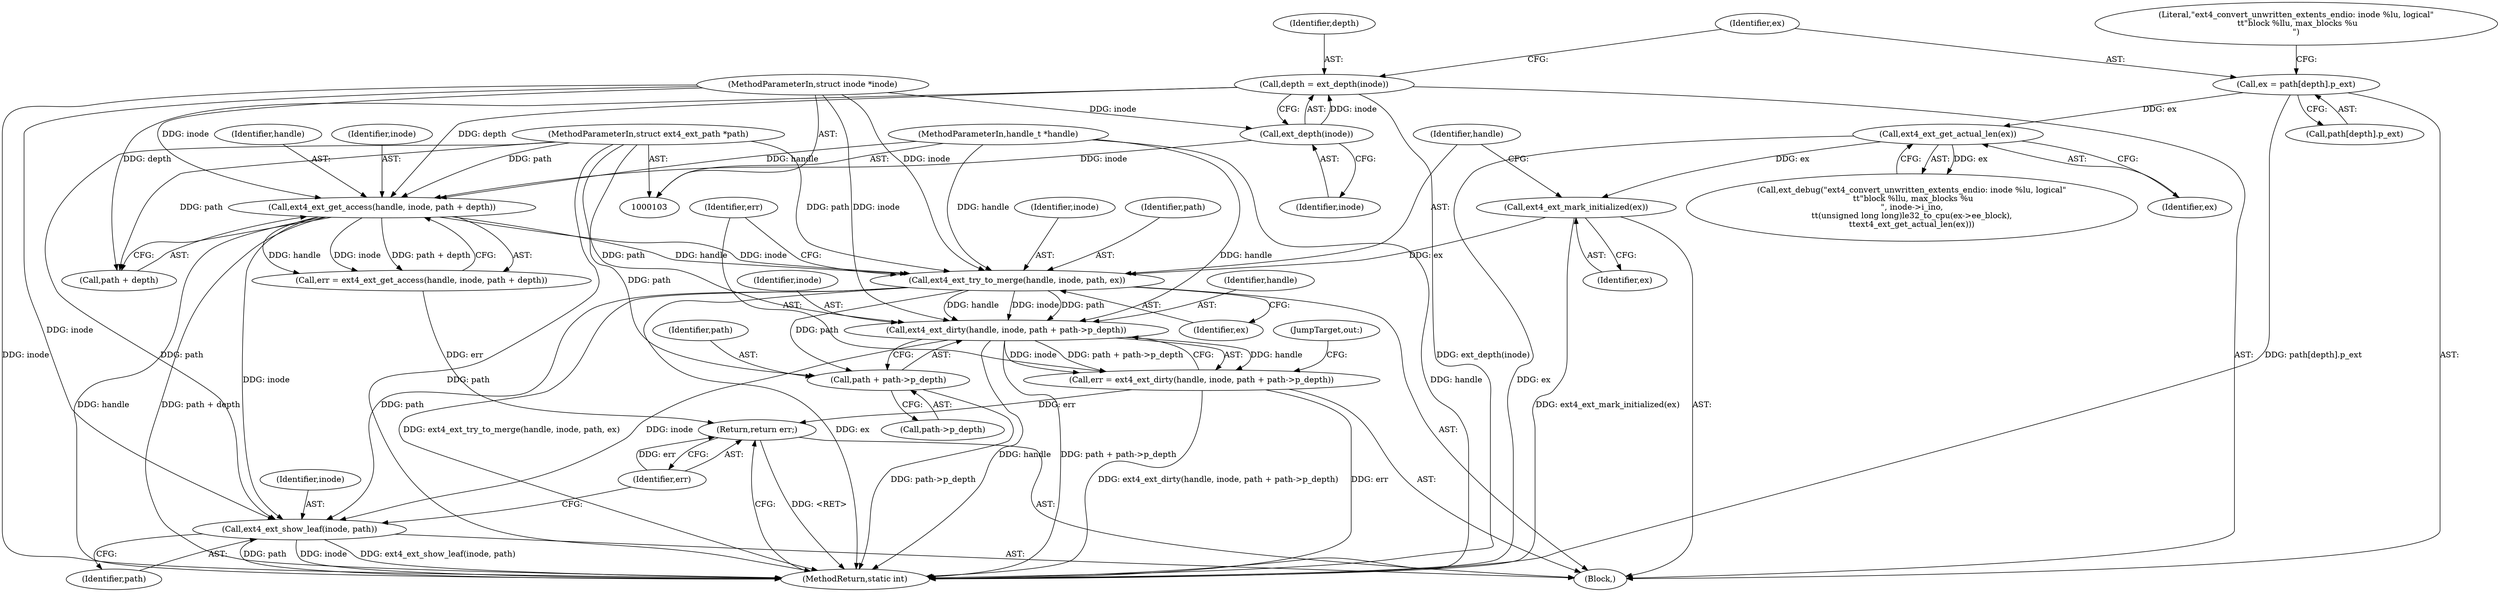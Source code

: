 digraph "1_linux_dee1f973ca341c266229faa5a1a5bb268bed3531@pointer" {
"1000151" [label="(Call,ext4_ext_try_to_merge(handle, inode, path, ex))"];
"1000140" [label="(Call,ext4_ext_get_access(handle, inode, path + depth))"];
"1000104" [label="(MethodParameterIn,handle_t *handle)"];
"1000116" [label="(Call,ext_depth(inode))"];
"1000105" [label="(MethodParameterIn,struct inode *inode)"];
"1000106" [label="(MethodParameterIn,struct ext4_ext_path *path)"];
"1000114" [label="(Call,depth = ext_depth(inode))"];
"1000149" [label="(Call,ext4_ext_mark_initialized(ex))"];
"1000136" [label="(Call,ext4_ext_get_actual_len(ex))"];
"1000118" [label="(Call,ex = path[depth].p_ext)"];
"1000158" [label="(Call,ext4_ext_dirty(handle, inode, path + path->p_depth))"];
"1000156" [label="(Call,err = ext4_ext_dirty(handle, inode, path + path->p_depth))"];
"1000170" [label="(Return,return err;)"];
"1000167" [label="(Call,ext4_ext_show_leaf(inode, path))"];
"1000161" [label="(Call,path + path->p_depth)"];
"1000167" [label="(Call,ext4_ext_show_leaf(inode, path))"];
"1000169" [label="(Identifier,path)"];
"1000117" [label="(Identifier,inode)"];
"1000168" [label="(Identifier,inode)"];
"1000137" [label="(Identifier,ex)"];
"1000151" [label="(Call,ext4_ext_try_to_merge(handle, inode, path, ex))"];
"1000104" [label="(MethodParameterIn,handle_t *handle)"];
"1000141" [label="(Identifier,handle)"];
"1000159" [label="(Identifier,handle)"];
"1000172" [label="(MethodReturn,static int)"];
"1000143" [label="(Call,path + depth)"];
"1000118" [label="(Call,ex = path[depth].p_ext)"];
"1000155" [label="(Identifier,ex)"];
"1000120" [label="(Call,path[depth].p_ext)"];
"1000153" [label="(Identifier,inode)"];
"1000150" [label="(Identifier,ex)"];
"1000152" [label="(Identifier,handle)"];
"1000106" [label="(MethodParameterIn,struct ext4_ext_path *path)"];
"1000156" [label="(Call,err = ext4_ext_dirty(handle, inode, path + path->p_depth))"];
"1000140" [label="(Call,ext4_ext_get_access(handle, inode, path + depth))"];
"1000115" [label="(Identifier,depth)"];
"1000125" [label="(Call,ext_debug(\"ext4_convert_unwritten_extents_endio: inode %lu, logical\"\n \t\t\"block %llu, max_blocks %u\n\", inode->i_ino,\n\t\t(unsigned long long)le32_to_cpu(ex->ee_block),\n\t\text4_ext_get_actual_len(ex)))"];
"1000136" [label="(Call,ext4_ext_get_actual_len(ex))"];
"1000171" [label="(Identifier,err)"];
"1000163" [label="(Call,path->p_depth)"];
"1000162" [label="(Identifier,path)"];
"1000160" [label="(Identifier,inode)"];
"1000166" [label="(JumpTarget,out:)"];
"1000126" [label="(Literal,\"ext4_convert_unwritten_extents_endio: inode %lu, logical\"\n \t\t\"block %llu, max_blocks %u\n\")"];
"1000158" [label="(Call,ext4_ext_dirty(handle, inode, path + path->p_depth))"];
"1000114" [label="(Call,depth = ext_depth(inode))"];
"1000154" [label="(Identifier,path)"];
"1000157" [label="(Identifier,err)"];
"1000105" [label="(MethodParameterIn,struct inode *inode)"];
"1000170" [label="(Return,return err;)"];
"1000149" [label="(Call,ext4_ext_mark_initialized(ex))"];
"1000119" [label="(Identifier,ex)"];
"1000142" [label="(Identifier,inode)"];
"1000107" [label="(Block,)"];
"1000161" [label="(Call,path + path->p_depth)"];
"1000116" [label="(Call,ext_depth(inode))"];
"1000138" [label="(Call,err = ext4_ext_get_access(handle, inode, path + depth))"];
"1000151" -> "1000107"  [label="AST: "];
"1000151" -> "1000155"  [label="CFG: "];
"1000152" -> "1000151"  [label="AST: "];
"1000153" -> "1000151"  [label="AST: "];
"1000154" -> "1000151"  [label="AST: "];
"1000155" -> "1000151"  [label="AST: "];
"1000157" -> "1000151"  [label="CFG: "];
"1000151" -> "1000172"  [label="DDG: ext4_ext_try_to_merge(handle, inode, path, ex)"];
"1000151" -> "1000172"  [label="DDG: ex"];
"1000140" -> "1000151"  [label="DDG: handle"];
"1000140" -> "1000151"  [label="DDG: inode"];
"1000104" -> "1000151"  [label="DDG: handle"];
"1000105" -> "1000151"  [label="DDG: inode"];
"1000106" -> "1000151"  [label="DDG: path"];
"1000149" -> "1000151"  [label="DDG: ex"];
"1000151" -> "1000158"  [label="DDG: handle"];
"1000151" -> "1000158"  [label="DDG: inode"];
"1000151" -> "1000158"  [label="DDG: path"];
"1000151" -> "1000161"  [label="DDG: path"];
"1000151" -> "1000167"  [label="DDG: path"];
"1000140" -> "1000138"  [label="AST: "];
"1000140" -> "1000143"  [label="CFG: "];
"1000141" -> "1000140"  [label="AST: "];
"1000142" -> "1000140"  [label="AST: "];
"1000143" -> "1000140"  [label="AST: "];
"1000138" -> "1000140"  [label="CFG: "];
"1000140" -> "1000172"  [label="DDG: handle"];
"1000140" -> "1000172"  [label="DDG: path + depth"];
"1000140" -> "1000138"  [label="DDG: handle"];
"1000140" -> "1000138"  [label="DDG: inode"];
"1000140" -> "1000138"  [label="DDG: path + depth"];
"1000104" -> "1000140"  [label="DDG: handle"];
"1000116" -> "1000140"  [label="DDG: inode"];
"1000105" -> "1000140"  [label="DDG: inode"];
"1000106" -> "1000140"  [label="DDG: path"];
"1000114" -> "1000140"  [label="DDG: depth"];
"1000140" -> "1000167"  [label="DDG: inode"];
"1000104" -> "1000103"  [label="AST: "];
"1000104" -> "1000172"  [label="DDG: handle"];
"1000104" -> "1000158"  [label="DDG: handle"];
"1000116" -> "1000114"  [label="AST: "];
"1000116" -> "1000117"  [label="CFG: "];
"1000117" -> "1000116"  [label="AST: "];
"1000114" -> "1000116"  [label="CFG: "];
"1000116" -> "1000114"  [label="DDG: inode"];
"1000105" -> "1000116"  [label="DDG: inode"];
"1000105" -> "1000103"  [label="AST: "];
"1000105" -> "1000172"  [label="DDG: inode"];
"1000105" -> "1000158"  [label="DDG: inode"];
"1000105" -> "1000167"  [label="DDG: inode"];
"1000106" -> "1000103"  [label="AST: "];
"1000106" -> "1000172"  [label="DDG: path"];
"1000106" -> "1000143"  [label="DDG: path"];
"1000106" -> "1000158"  [label="DDG: path"];
"1000106" -> "1000161"  [label="DDG: path"];
"1000106" -> "1000167"  [label="DDG: path"];
"1000114" -> "1000107"  [label="AST: "];
"1000115" -> "1000114"  [label="AST: "];
"1000119" -> "1000114"  [label="CFG: "];
"1000114" -> "1000172"  [label="DDG: ext_depth(inode)"];
"1000114" -> "1000143"  [label="DDG: depth"];
"1000149" -> "1000107"  [label="AST: "];
"1000149" -> "1000150"  [label="CFG: "];
"1000150" -> "1000149"  [label="AST: "];
"1000152" -> "1000149"  [label="CFG: "];
"1000149" -> "1000172"  [label="DDG: ext4_ext_mark_initialized(ex)"];
"1000136" -> "1000149"  [label="DDG: ex"];
"1000136" -> "1000125"  [label="AST: "];
"1000136" -> "1000137"  [label="CFG: "];
"1000137" -> "1000136"  [label="AST: "];
"1000125" -> "1000136"  [label="CFG: "];
"1000136" -> "1000172"  [label="DDG: ex"];
"1000136" -> "1000125"  [label="DDG: ex"];
"1000118" -> "1000136"  [label="DDG: ex"];
"1000118" -> "1000107"  [label="AST: "];
"1000118" -> "1000120"  [label="CFG: "];
"1000119" -> "1000118"  [label="AST: "];
"1000120" -> "1000118"  [label="AST: "];
"1000126" -> "1000118"  [label="CFG: "];
"1000118" -> "1000172"  [label="DDG: path[depth].p_ext"];
"1000158" -> "1000156"  [label="AST: "];
"1000158" -> "1000161"  [label="CFG: "];
"1000159" -> "1000158"  [label="AST: "];
"1000160" -> "1000158"  [label="AST: "];
"1000161" -> "1000158"  [label="AST: "];
"1000156" -> "1000158"  [label="CFG: "];
"1000158" -> "1000172"  [label="DDG: handle"];
"1000158" -> "1000172"  [label="DDG: path + path->p_depth"];
"1000158" -> "1000156"  [label="DDG: handle"];
"1000158" -> "1000156"  [label="DDG: inode"];
"1000158" -> "1000156"  [label="DDG: path + path->p_depth"];
"1000158" -> "1000167"  [label="DDG: inode"];
"1000156" -> "1000107"  [label="AST: "];
"1000157" -> "1000156"  [label="AST: "];
"1000166" -> "1000156"  [label="CFG: "];
"1000156" -> "1000172"  [label="DDG: err"];
"1000156" -> "1000172"  [label="DDG: ext4_ext_dirty(handle, inode, path + path->p_depth)"];
"1000156" -> "1000170"  [label="DDG: err"];
"1000170" -> "1000107"  [label="AST: "];
"1000170" -> "1000171"  [label="CFG: "];
"1000171" -> "1000170"  [label="AST: "];
"1000172" -> "1000170"  [label="CFG: "];
"1000170" -> "1000172"  [label="DDG: <RET>"];
"1000171" -> "1000170"  [label="DDG: err"];
"1000138" -> "1000170"  [label="DDG: err"];
"1000167" -> "1000107"  [label="AST: "];
"1000167" -> "1000169"  [label="CFG: "];
"1000168" -> "1000167"  [label="AST: "];
"1000169" -> "1000167"  [label="AST: "];
"1000171" -> "1000167"  [label="CFG: "];
"1000167" -> "1000172"  [label="DDG: path"];
"1000167" -> "1000172"  [label="DDG: inode"];
"1000167" -> "1000172"  [label="DDG: ext4_ext_show_leaf(inode, path)"];
"1000161" -> "1000163"  [label="CFG: "];
"1000162" -> "1000161"  [label="AST: "];
"1000163" -> "1000161"  [label="AST: "];
"1000161" -> "1000172"  [label="DDG: path->p_depth"];
}
